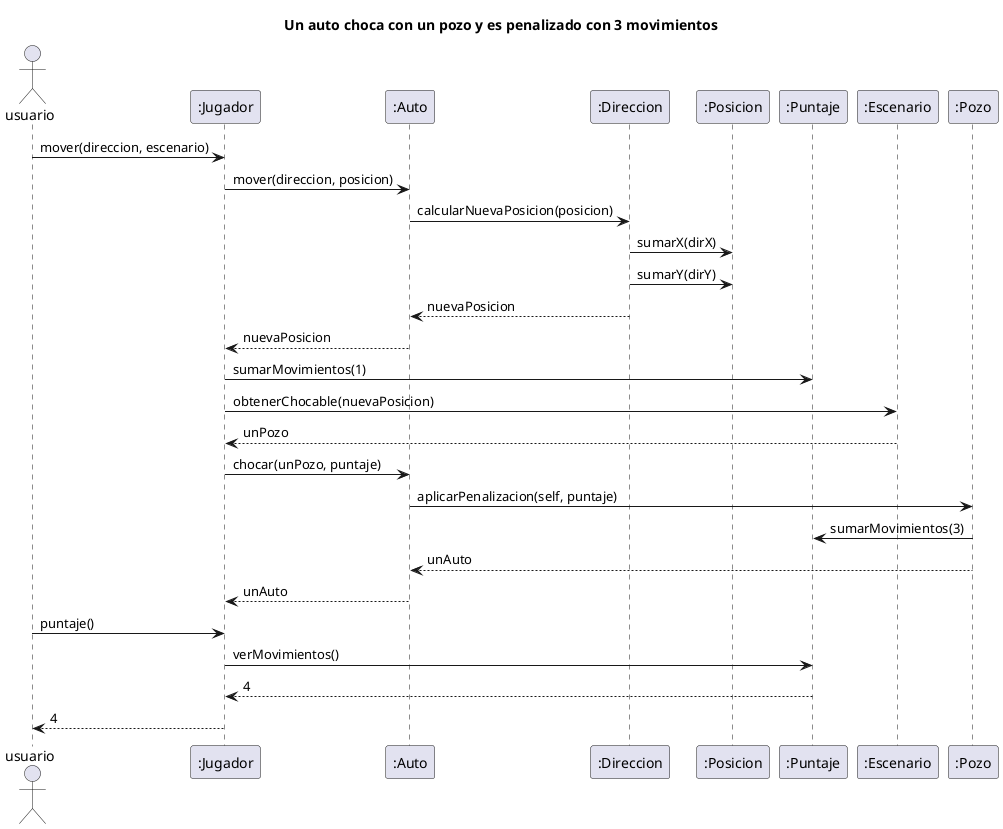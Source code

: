 @startuml
title Un auto choca con un pozo y es penalizado con 3 movimientos
Actor usuario

"usuario" -> ":Jugador": mover(direccion, escenario)
":Jugador" -> ":Auto": mover(direccion, posicion)
":Auto" -> ":Direccion": calcularNuevaPosicion(posicion)
":Direccion" -> ":Posicion": sumarX(dirX)
":Direccion" -> ":Posicion": sumarY(dirY)
":Direccion" --> ":Auto": nuevaPosicion
":Auto" --> ":Jugador": nuevaPosicion
":Jugador" -> ":Puntaje": sumarMovimientos(1)
":Jugador" -> ":Escenario": obtenerChocable(nuevaPosicion)
":Escenario" --> ":Jugador": unPozo
":Jugador" -> ":Auto": chocar(unPozo, puntaje)
":Auto" -> ":Pozo": aplicarPenalizacion(self, puntaje)
":Pozo" -> ":Puntaje" : sumarMovimientos(3)
":Pozo" --> ":Auto" : unAuto
":Auto" --> ":Jugador" : unAuto

"usuario" -> ":Jugador": puntaje()
":Jugador" -> ":Puntaje": verMovimientos()
return 4
":Jugador" --> "usuario" : 4

@enduml